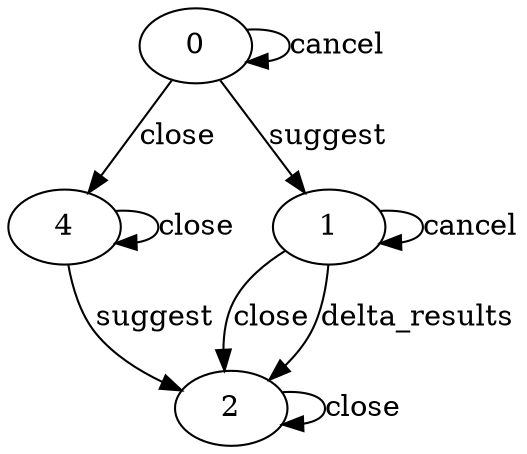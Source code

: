 digraph {
  0 -> 4[label=close];
  0 -> 0[label=cancel];
  0 -> 1[label=suggest];
  1 -> 2[label=close];
  1 -> 1[label=cancel];
  1 -> 2[label=delta_results];
  2 -> 2[label=close];
  4 -> 4[label=close];
  4 -> 2[label=suggest];
}
